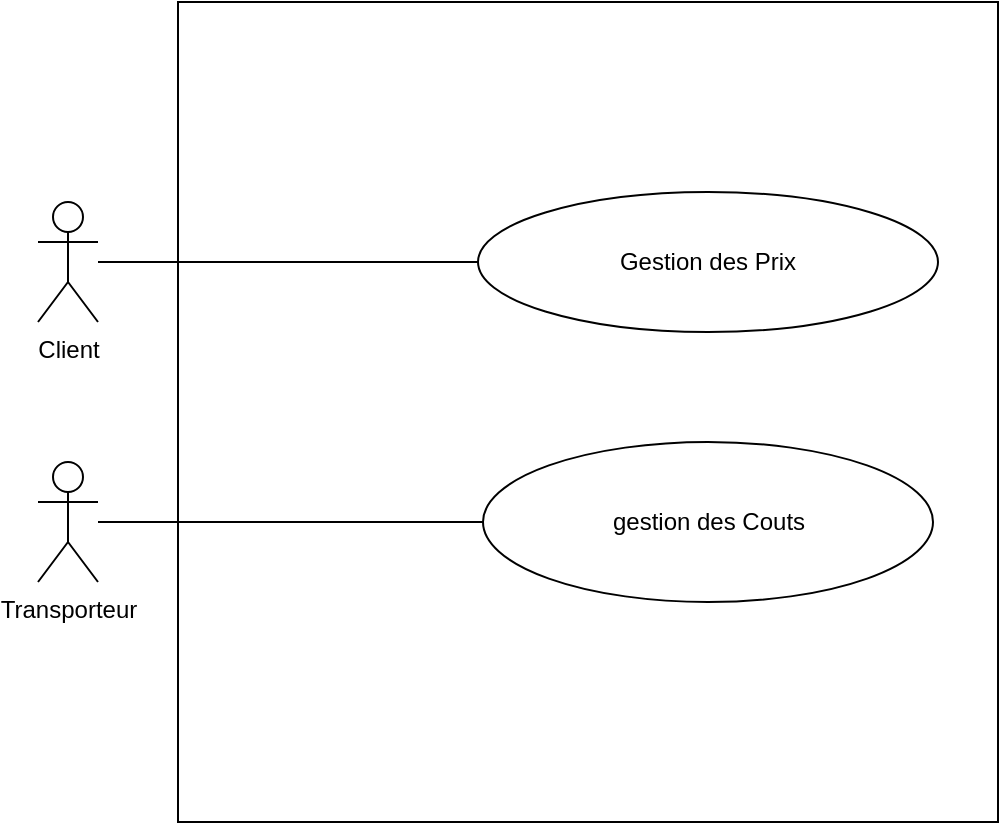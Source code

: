 <mxfile version="18.0.3" type="github">
  <diagram id="nTG36DUjXHatF_Kk6Dry" name="Page-1">
    <mxGraphModel dx="868" dy="1550" grid="1" gridSize="10" guides="1" tooltips="1" connect="1" arrows="1" fold="1" page="1" pageScale="1" pageWidth="850" pageHeight="1100" math="0" shadow="0">
      <root>
        <mxCell id="0" />
        <mxCell id="1" parent="0" />
        <mxCell id="HpRi0M6CeLyrX-J8M1mh-7" value="" style="whiteSpace=wrap;html=1;aspect=fixed;" vertex="1" parent="1">
          <mxGeometry x="170" y="-60" width="410" height="410" as="geometry" />
        </mxCell>
        <mxCell id="HpRi0M6CeLyrX-J8M1mh-1" value="Gestion des Prix" style="ellipse;whiteSpace=wrap;html=1;" vertex="1" parent="1">
          <mxGeometry x="320" y="35" width="230" height="70" as="geometry" />
        </mxCell>
        <mxCell id="HpRi0M6CeLyrX-J8M1mh-2" value="gestion des Couts" style="ellipse;whiteSpace=wrap;html=1;" vertex="1" parent="1">
          <mxGeometry x="322.5" y="160" width="225" height="80" as="geometry" />
        </mxCell>
        <mxCell id="HpRi0M6CeLyrX-J8M1mh-3" value="Client" style="shape=umlActor;verticalLabelPosition=bottom;verticalAlign=top;html=1;outlineConnect=0;" vertex="1" parent="1">
          <mxGeometry x="100" y="40" width="30" height="60" as="geometry" />
        </mxCell>
        <mxCell id="HpRi0M6CeLyrX-J8M1mh-4" value="Transporteur&lt;br&gt;" style="shape=umlActor;verticalLabelPosition=bottom;verticalAlign=top;html=1;outlineConnect=0;" vertex="1" parent="1">
          <mxGeometry x="100" y="170" width="30" height="60" as="geometry" />
        </mxCell>
        <mxCell id="HpRi0M6CeLyrX-J8M1mh-5" value="" style="endArrow=none;html=1;rounded=0;entryX=0;entryY=0.5;entryDx=0;entryDy=0;" edge="1" parent="1" source="HpRi0M6CeLyrX-J8M1mh-3" target="HpRi0M6CeLyrX-J8M1mh-1">
          <mxGeometry width="50" height="50" relative="1" as="geometry">
            <mxPoint x="400" y="160" as="sourcePoint" />
            <mxPoint x="450" y="110" as="targetPoint" />
          </mxGeometry>
        </mxCell>
        <mxCell id="HpRi0M6CeLyrX-J8M1mh-6" value="" style="endArrow=none;html=1;rounded=0;" edge="1" parent="1" source="HpRi0M6CeLyrX-J8M1mh-4" target="HpRi0M6CeLyrX-J8M1mh-2">
          <mxGeometry width="50" height="50" relative="1" as="geometry">
            <mxPoint x="400" y="160" as="sourcePoint" />
            <mxPoint x="450" y="110" as="targetPoint" />
          </mxGeometry>
        </mxCell>
      </root>
    </mxGraphModel>
  </diagram>
</mxfile>
